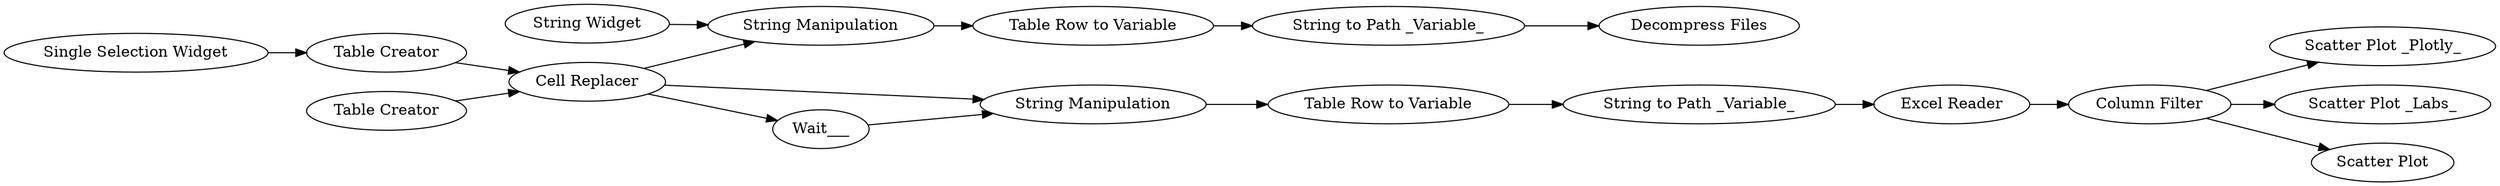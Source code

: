 digraph {
	"-4404927592826751817_30" [label="Column Filter"]
	"-4404927592826751817_14" [label="Decompress Files"]
	"-4404927592826751817_24" [label="String Manipulation"]
	"-4404927592826751817_29" [label="Scatter Plot _Plotly_"]
	"-4404927592826751817_28" [label="Scatter Plot _Labs_"]
	"-4404927592826751817_32" [label="String Widget"]
	"-4404927592826751817_16" [label="Table Creator"]
	"-4404927592826751817_18" [label="Cell Replacer"]
	"-4404927592826751817_21" [label="String Manipulation"]
	"-4404927592826751817_20" [label="Single Selection Widget"]
	"-4404927592826751817_22" [label="Table Row to Variable"]
	"-4404927592826751817_23" [label="String to Path _Variable_"]
	"-4404927592826751817_17" [label="Table Creator"]
	"-4404927592826751817_33" [label="Scatter Plot"]
	"-4404927592826751817_26" [label="String to Path _Variable_"]
	"-4404927592826751817_25" [label="Table Row to Variable"]
	"-4404927592826751817_15" [label="Excel Reader"]
	"-4404927592826751817_27" [label=Wait___]
	"-4404927592826751817_20" -> "-4404927592826751817_16"
	"-4404927592826751817_32" -> "-4404927592826751817_21"
	"-4404927592826751817_26" -> "-4404927592826751817_15"
	"-4404927592826751817_18" -> "-4404927592826751817_21"
	"-4404927592826751817_27" -> "-4404927592826751817_24"
	"-4404927592826751817_18" -> "-4404927592826751817_27"
	"-4404927592826751817_30" -> "-4404927592826751817_33"
	"-4404927592826751817_30" -> "-4404927592826751817_29"
	"-4404927592826751817_15" -> "-4404927592826751817_30"
	"-4404927592826751817_23" -> "-4404927592826751817_14"
	"-4404927592826751817_25" -> "-4404927592826751817_26"
	"-4404927592826751817_21" -> "-4404927592826751817_22"
	"-4404927592826751817_22" -> "-4404927592826751817_23"
	"-4404927592826751817_30" -> "-4404927592826751817_28"
	"-4404927592826751817_17" -> "-4404927592826751817_18"
	"-4404927592826751817_24" -> "-4404927592826751817_25"
	"-4404927592826751817_18" -> "-4404927592826751817_24"
	"-4404927592826751817_16" -> "-4404927592826751817_18"
	rankdir=LR
}
